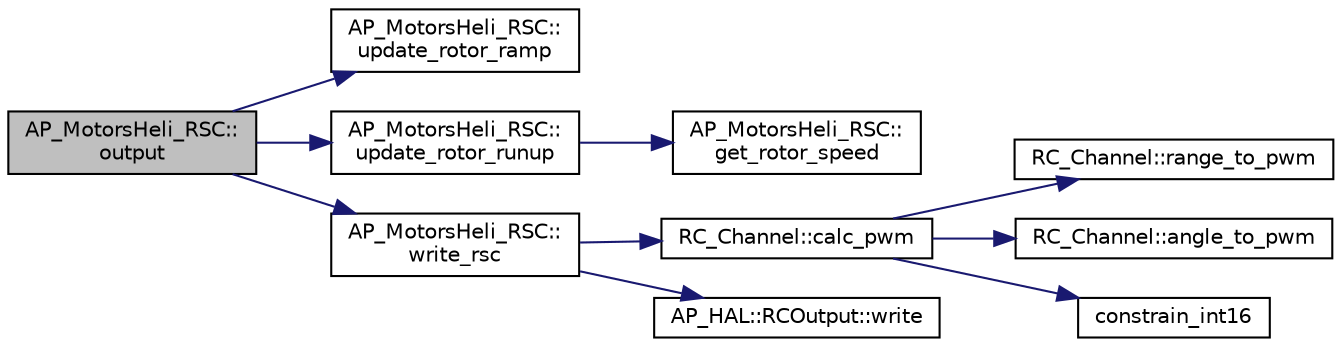 digraph "AP_MotorsHeli_RSC::output"
{
 // INTERACTIVE_SVG=YES
  edge [fontname="Helvetica",fontsize="10",labelfontname="Helvetica",labelfontsize="10"];
  node [fontname="Helvetica",fontsize="10",shape=record];
  rankdir="LR";
  Node1 [label="AP_MotorsHeli_RSC::\loutput",height=0.2,width=0.4,color="black", fillcolor="grey75", style="filled", fontcolor="black"];
  Node1 -> Node2 [color="midnightblue",fontsize="10",style="solid",fontname="Helvetica"];
  Node2 [label="AP_MotorsHeli_RSC::\lupdate_rotor_ramp",height=0.2,width=0.4,color="black", fillcolor="white", style="filled",URL="$classAP__MotorsHeli__RSC.html#a220602e8995d7c06509a75d71776fa27"];
  Node1 -> Node3 [color="midnightblue",fontsize="10",style="solid",fontname="Helvetica"];
  Node3 [label="AP_MotorsHeli_RSC::\lupdate_rotor_runup",height=0.2,width=0.4,color="black", fillcolor="white", style="filled",URL="$classAP__MotorsHeli__RSC.html#a4bc7f2109f76a3266dec9cf2c6e6b785"];
  Node3 -> Node4 [color="midnightblue",fontsize="10",style="solid",fontname="Helvetica"];
  Node4 [label="AP_MotorsHeli_RSC::\lget_rotor_speed",height=0.2,width=0.4,color="black", fillcolor="white", style="filled",URL="$classAP__MotorsHeli__RSC.html#a0b67063545e151dfc4616390c8f59985"];
  Node1 -> Node5 [color="midnightblue",fontsize="10",style="solid",fontname="Helvetica"];
  Node5 [label="AP_MotorsHeli_RSC::\lwrite_rsc",height=0.2,width=0.4,color="black", fillcolor="white", style="filled",URL="$classAP__MotorsHeli__RSC.html#a8eb187407313abf28a47fa93d2756cfd"];
  Node5 -> Node6 [color="midnightblue",fontsize="10",style="solid",fontname="Helvetica"];
  Node6 [label="RC_Channel::calc_pwm",height=0.2,width=0.4,color="black", fillcolor="white", style="filled",URL="$classRC__Channel.html#a5876259d8fb8c1c475322a236bae7819"];
  Node6 -> Node7 [color="midnightblue",fontsize="10",style="solid",fontname="Helvetica"];
  Node7 [label="RC_Channel::range_to_pwm",height=0.2,width=0.4,color="black", fillcolor="white", style="filled",URL="$classRC__Channel.html#ac50875b55ac524f9d0b2ee50174bd300"];
  Node6 -> Node8 [color="midnightblue",fontsize="10",style="solid",fontname="Helvetica"];
  Node8 [label="RC_Channel::angle_to_pwm",height=0.2,width=0.4,color="black", fillcolor="white", style="filled",URL="$classRC__Channel.html#abcf4a69f7323c85306e8a25b34e929b3"];
  Node6 -> Node9 [color="midnightblue",fontsize="10",style="solid",fontname="Helvetica"];
  Node9 [label="constrain_int16",height=0.2,width=0.4,color="black", fillcolor="white", style="filled",URL="$AP__Math_8h.html#abd026c0672c617e3092c9b3e1fcb847f"];
  Node5 -> Node10 [color="midnightblue",fontsize="10",style="solid",fontname="Helvetica"];
  Node10 [label="AP_HAL::RCOutput::write",height=0.2,width=0.4,color="black", fillcolor="white", style="filled",URL="$classAP__HAL_1_1RCOutput.html#ade509cf82dfb1f6fab3eba0c026c5d60"];
}
